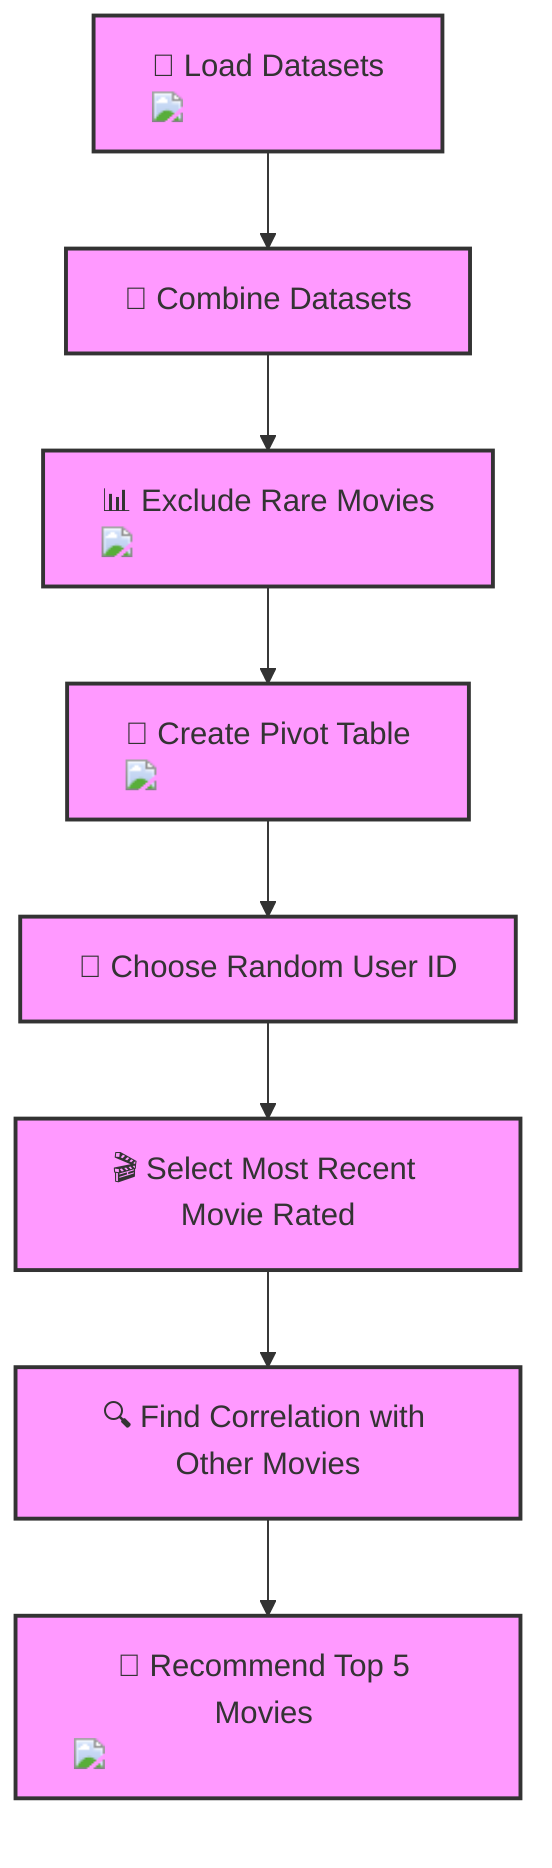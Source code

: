 flowchart TD
    A["📂 Load Datasets <img src='icons/file.svg' />"] --> B["🔗 Combine Datasets"]
    B --> C["📊 Exclude Rare Movies <img src='icons/row_split.svg' />"]
    C --> D["🔀 Create Pivot Table <img src='icons/table.svg' />"]
    D --> E["👤 Choose Random User ID"]
    E --> F["🎬 Select Most Recent Movie Rated"]
    F --> G["🔍 Find Correlation with Other Movies"]
    G --> H["🎥 Recommend Top 5 Movies <img src='dummy_plots/barplot_template.svg' />"]

    style A fill:#f9f,stroke:#333,stroke-width:2px;
    style B fill:#f9f,stroke:#333,stroke-width:2px;
    style C fill:#f9f,stroke:#333,stroke-width:2px;
    style D fill:#f9f,stroke:#333,stroke-width:2px;
    style E fill:#f9f,stroke:#333,stroke-width:2px;
    style F fill:#f9f,stroke:#333,stroke-width:2px;
    style G fill:#f9f,stroke:#333,stroke-width:2px;
    style H fill:#f9f,stroke:#333,stroke-width:2px;